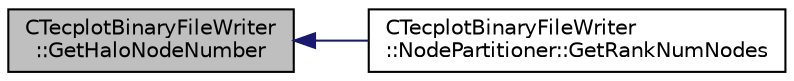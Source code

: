 digraph "CTecplotBinaryFileWriter::GetHaloNodeNumber"
{
  edge [fontname="Helvetica",fontsize="10",labelfontname="Helvetica",labelfontsize="10"];
  node [fontname="Helvetica",fontsize="10",shape=record];
  rankdir="LR";
  Node5 [label="CTecplotBinaryFileWriter\l::GetHaloNodeNumber",height=0.2,width=0.4,color="black", fillcolor="grey75", style="filled", fontcolor="black"];
  Node5 -> Node6 [dir="back",color="midnightblue",fontsize="10",style="solid",fontname="Helvetica"];
  Node6 [label="CTecplotBinaryFileWriter\l::NodePartitioner::GetRankNumNodes",height=0.2,width=0.4,color="black", fillcolor="white", style="filled",URL="$class_c_tecplot_binary_file_writer_1_1_node_partitioner.html#a94aace3f130d51ed04a4eed7b2a726c2",tooltip="Determine the number of nodes to be output by a particular rank. "];
}
